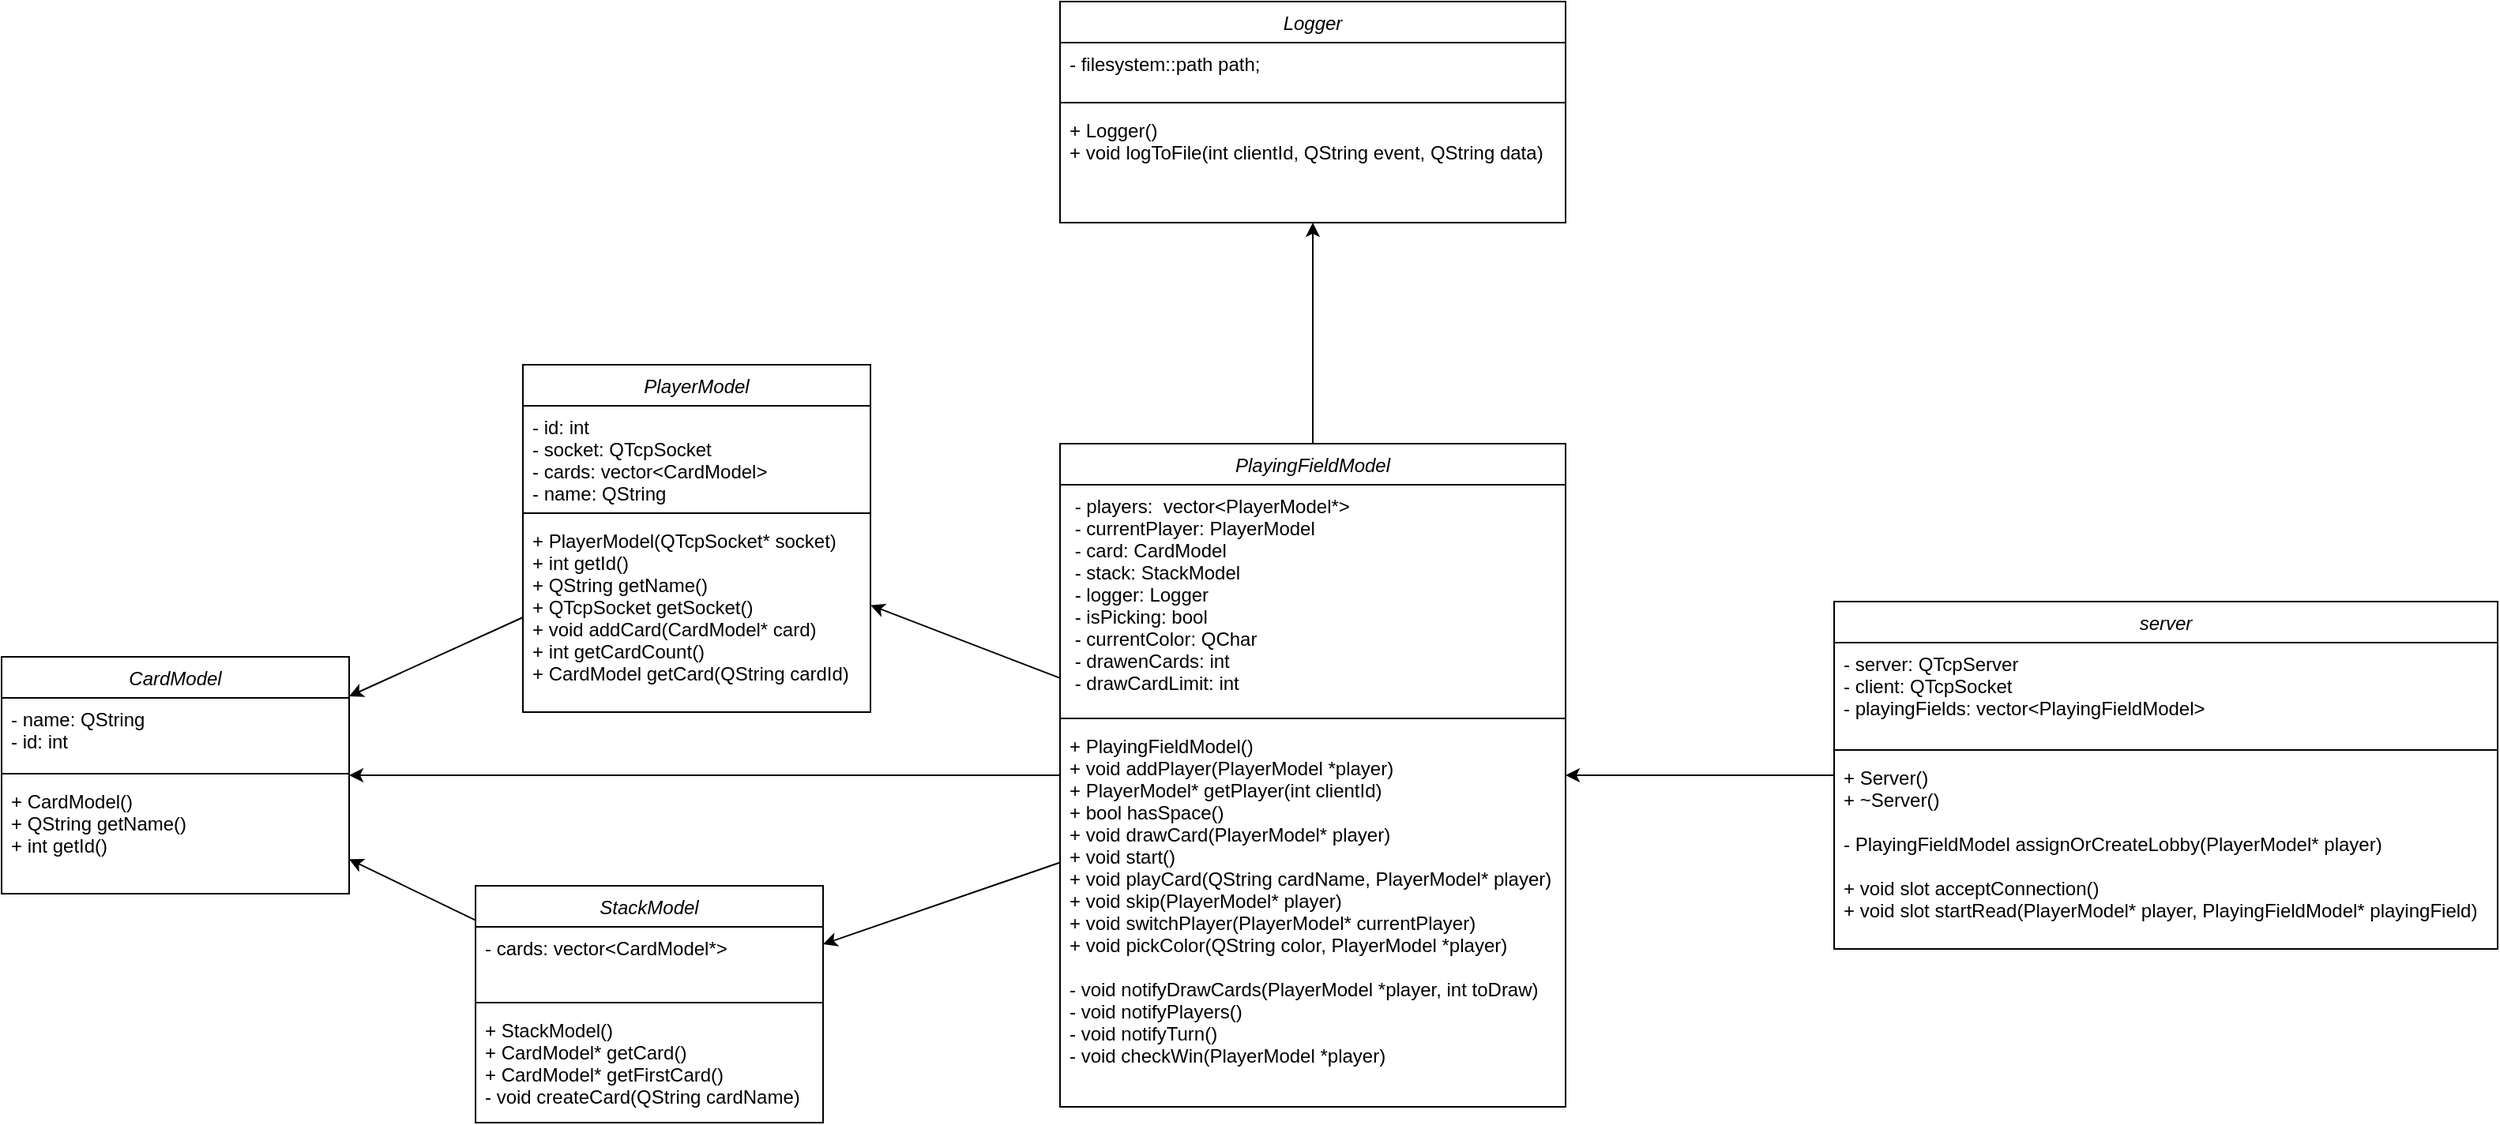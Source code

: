 <mxfile version="24.0.0" type="device">
  <diagram id="C5RBs43oDa-KdzZeNtuy" name="Page-1">
    <mxGraphModel dx="4750" dy="1309" grid="1" gridSize="10" guides="1" tooltips="1" connect="1" arrows="1" fold="1" page="1" pageScale="1" pageWidth="827" pageHeight="1169" math="0" shadow="0">
      <root>
        <mxCell id="WIyWlLk6GJQsqaUBKTNV-0" />
        <mxCell id="WIyWlLk6GJQsqaUBKTNV-1" parent="WIyWlLk6GJQsqaUBKTNV-0" />
        <mxCell id="hhlgXzaKitw-Tt_cZ-cd-0" value="CardModel" style="swimlane;fontStyle=2;align=center;verticalAlign=top;childLayout=stackLayout;horizontal=1;startSize=26;horizontalStack=0;resizeParent=1;resizeLast=0;collapsible=1;marginBottom=0;rounded=0;shadow=0;strokeWidth=1;" vertex="1" parent="WIyWlLk6GJQsqaUBKTNV-1">
          <mxGeometry x="-2190" y="905" width="220" height="150" as="geometry">
            <mxRectangle x="230" y="140" width="160" height="26" as="alternateBounds" />
          </mxGeometry>
        </mxCell>
        <mxCell id="hhlgXzaKitw-Tt_cZ-cd-1" value="- name: QString&#xa;- id: int" style="text;align=left;verticalAlign=top;spacingLeft=4;spacingRight=4;overflow=hidden;rotatable=0;points=[[0,0.5],[1,0.5]];portConstraint=eastwest;" vertex="1" parent="hhlgXzaKitw-Tt_cZ-cd-0">
          <mxGeometry y="26" width="220" height="44" as="geometry" />
        </mxCell>
        <mxCell id="hhlgXzaKitw-Tt_cZ-cd-2" value="" style="line;html=1;strokeWidth=1;align=left;verticalAlign=middle;spacingTop=-1;spacingLeft=3;spacingRight=3;rotatable=0;labelPosition=right;points=[];portConstraint=eastwest;" vertex="1" parent="hhlgXzaKitw-Tt_cZ-cd-0">
          <mxGeometry y="70" width="220" height="8" as="geometry" />
        </mxCell>
        <mxCell id="hhlgXzaKitw-Tt_cZ-cd-3" value="+ CardModel()&#xa;+ QString getName()&#xa;+ int getId()" style="text;align=left;verticalAlign=top;spacingLeft=4;spacingRight=4;overflow=hidden;rotatable=0;points=[[0,0.5],[1,0.5]];portConstraint=eastwest;" vertex="1" parent="hhlgXzaKitw-Tt_cZ-cd-0">
          <mxGeometry y="78" width="220" height="62" as="geometry" />
        </mxCell>
        <mxCell id="hhlgXzaKitw-Tt_cZ-cd-4" value="PlayerModel" style="swimlane;fontStyle=2;align=center;verticalAlign=top;childLayout=stackLayout;horizontal=1;startSize=26;horizontalStack=0;resizeParent=1;resizeLast=0;collapsible=1;marginBottom=0;rounded=0;shadow=0;strokeWidth=1;" vertex="1" parent="WIyWlLk6GJQsqaUBKTNV-1">
          <mxGeometry x="-1860" y="720" width="220" height="220" as="geometry">
            <mxRectangle x="230" y="140" width="160" height="26" as="alternateBounds" />
          </mxGeometry>
        </mxCell>
        <mxCell id="hhlgXzaKitw-Tt_cZ-cd-5" value="- id: int&#xa;- socket: QTcpSocket&#xa;- cards: vector&lt;CardModel&gt;&#xa;- name: QString" style="text;align=left;verticalAlign=top;spacingLeft=4;spacingRight=4;overflow=hidden;rotatable=0;points=[[0,0.5],[1,0.5]];portConstraint=eastwest;" vertex="1" parent="hhlgXzaKitw-Tt_cZ-cd-4">
          <mxGeometry y="26" width="220" height="64" as="geometry" />
        </mxCell>
        <mxCell id="hhlgXzaKitw-Tt_cZ-cd-6" value="" style="line;html=1;strokeWidth=1;align=left;verticalAlign=middle;spacingTop=-1;spacingLeft=3;spacingRight=3;rotatable=0;labelPosition=right;points=[];portConstraint=eastwest;" vertex="1" parent="hhlgXzaKitw-Tt_cZ-cd-4">
          <mxGeometry y="90" width="220" height="8" as="geometry" />
        </mxCell>
        <mxCell id="hhlgXzaKitw-Tt_cZ-cd-7" value="+ PlayerModel(QTcpSocket* socket)&#xa;+ int getId()&#xa;+ QString getName()&#xa;+ QTcpSocket getSocket()&#xa;+ void addCard(CardModel* card)&#xa;+ int getCardCount()&#xa;+ CardModel getCard(QString cardId)" style="text;align=left;verticalAlign=top;spacingLeft=4;spacingRight=4;overflow=hidden;rotatable=0;points=[[0,0.5],[1,0.5]];portConstraint=eastwest;" vertex="1" parent="hhlgXzaKitw-Tt_cZ-cd-4">
          <mxGeometry y="98" width="220" height="122" as="geometry" />
        </mxCell>
        <mxCell id="hhlgXzaKitw-Tt_cZ-cd-10" value="server" style="swimlane;fontStyle=2;align=center;verticalAlign=top;childLayout=stackLayout;horizontal=1;startSize=26;horizontalStack=0;resizeParent=1;resizeLast=0;collapsible=1;marginBottom=0;rounded=0;shadow=0;strokeWidth=1;" vertex="1" parent="WIyWlLk6GJQsqaUBKTNV-1">
          <mxGeometry x="-1030" y="870" width="420" height="220" as="geometry">
            <mxRectangle x="230" y="140" width="160" height="26" as="alternateBounds" />
          </mxGeometry>
        </mxCell>
        <mxCell id="hhlgXzaKitw-Tt_cZ-cd-11" value="- server: QTcpServer&#xa;- client: QTcpSocket&#xa;- playingFields: vector&lt;PlayingFieldModel&gt;" style="text;align=left;verticalAlign=top;spacingLeft=4;spacingRight=4;overflow=hidden;rotatable=0;points=[[0,0.5],[1,0.5]];portConstraint=eastwest;" vertex="1" parent="hhlgXzaKitw-Tt_cZ-cd-10">
          <mxGeometry y="26" width="420" height="64" as="geometry" />
        </mxCell>
        <mxCell id="hhlgXzaKitw-Tt_cZ-cd-12" value="" style="line;html=1;strokeWidth=1;align=left;verticalAlign=middle;spacingTop=-1;spacingLeft=3;spacingRight=3;rotatable=0;labelPosition=right;points=[];portConstraint=eastwest;" vertex="1" parent="hhlgXzaKitw-Tt_cZ-cd-10">
          <mxGeometry y="90" width="420" height="8" as="geometry" />
        </mxCell>
        <mxCell id="hhlgXzaKitw-Tt_cZ-cd-13" value="+ Server()&#xa;+ ~Server()&#xa;&#xa;- PlayingFieldModel assignOrCreateLobby(PlayerModel* player)&#xa;&#xa;+ void slot acceptConnection()&#xa;+ void slot startRead(PlayerModel* player, PlayingFieldModel* playingField)" style="text;align=left;verticalAlign=top;spacingLeft=4;spacingRight=4;overflow=hidden;rotatable=0;points=[[0,0.5],[1,0.5]];portConstraint=eastwest;" vertex="1" parent="hhlgXzaKitw-Tt_cZ-cd-10">
          <mxGeometry y="98" width="420" height="122" as="geometry" />
        </mxCell>
        <mxCell id="hhlgXzaKitw-Tt_cZ-cd-14" value="Logger" style="swimlane;fontStyle=2;align=center;verticalAlign=top;childLayout=stackLayout;horizontal=1;startSize=26;horizontalStack=0;resizeParent=1;resizeLast=0;collapsible=1;marginBottom=0;rounded=0;shadow=0;strokeWidth=1;" vertex="1" parent="WIyWlLk6GJQsqaUBKTNV-1">
          <mxGeometry x="-1520" y="490" width="320" height="140" as="geometry">
            <mxRectangle x="230" y="140" width="160" height="26" as="alternateBounds" />
          </mxGeometry>
        </mxCell>
        <mxCell id="hhlgXzaKitw-Tt_cZ-cd-15" value="- filesystem::path path;" style="text;align=left;verticalAlign=top;spacingLeft=4;spacingRight=4;overflow=hidden;rotatable=0;points=[[0,0.5],[1,0.5]];portConstraint=eastwest;" vertex="1" parent="hhlgXzaKitw-Tt_cZ-cd-14">
          <mxGeometry y="26" width="320" height="34" as="geometry" />
        </mxCell>
        <mxCell id="hhlgXzaKitw-Tt_cZ-cd-16" value="" style="line;html=1;strokeWidth=1;align=left;verticalAlign=middle;spacingTop=-1;spacingLeft=3;spacingRight=3;rotatable=0;labelPosition=right;points=[];portConstraint=eastwest;" vertex="1" parent="hhlgXzaKitw-Tt_cZ-cd-14">
          <mxGeometry y="60" width="320" height="8" as="geometry" />
        </mxCell>
        <mxCell id="hhlgXzaKitw-Tt_cZ-cd-17" value="+ Logger()&#xa;+ void logToFile(int clientId, QString event, QString data)" style="text;align=left;verticalAlign=top;spacingLeft=4;spacingRight=4;overflow=hidden;rotatable=0;points=[[0,0.5],[1,0.5]];portConstraint=eastwest;" vertex="1" parent="hhlgXzaKitw-Tt_cZ-cd-14">
          <mxGeometry y="68" width="320" height="72" as="geometry" />
        </mxCell>
        <mxCell id="hhlgXzaKitw-Tt_cZ-cd-19" value="PlayingFieldModel" style="swimlane;fontStyle=2;align=center;verticalAlign=top;childLayout=stackLayout;horizontal=1;startSize=26;horizontalStack=0;resizeParent=1;resizeLast=0;collapsible=1;marginBottom=0;rounded=0;shadow=0;strokeWidth=1;" vertex="1" parent="WIyWlLk6GJQsqaUBKTNV-1">
          <mxGeometry x="-1520" y="770" width="320" height="420" as="geometry">
            <mxRectangle x="230" y="140" width="160" height="26" as="alternateBounds" />
          </mxGeometry>
        </mxCell>
        <mxCell id="hhlgXzaKitw-Tt_cZ-cd-20" value=" - players:  vector&lt;PlayerModel*&gt;&#xa; - currentPlayer: PlayerModel&#xa; - card: CardModel&#xa; - stack: StackModel&#xa; - logger: Logger&#xa; - isPicking: bool&#xa; - currentColor: QChar&#xa; - drawenCards: int&#xa; - drawCardLimit: int" style="text;align=left;verticalAlign=top;spacingLeft=4;spacingRight=4;overflow=hidden;rotatable=0;points=[[0,0.5],[1,0.5]];portConstraint=eastwest;" vertex="1" parent="hhlgXzaKitw-Tt_cZ-cd-19">
          <mxGeometry y="26" width="320" height="144" as="geometry" />
        </mxCell>
        <mxCell id="hhlgXzaKitw-Tt_cZ-cd-21" value="" style="line;html=1;strokeWidth=1;align=left;verticalAlign=middle;spacingTop=-1;spacingLeft=3;spacingRight=3;rotatable=0;labelPosition=right;points=[];portConstraint=eastwest;" vertex="1" parent="hhlgXzaKitw-Tt_cZ-cd-19">
          <mxGeometry y="170" width="320" height="8" as="geometry" />
        </mxCell>
        <mxCell id="hhlgXzaKitw-Tt_cZ-cd-22" value="+ PlayingFieldModel()&#xa;+ void addPlayer(PlayerModel *player)&#xa;+ PlayerModel* getPlayer(int clientId)&#xa;+ bool hasSpace()&#xa;+ void drawCard(PlayerModel* player)&#xa;+ void start()&#xa;+ void playCard(QString cardName, PlayerModel* player)&#xa;+ void skip(PlayerModel* player)&#xa;+ void switchPlayer(PlayerModel* currentPlayer)&#xa;+ void pickColor(QString color, PlayerModel *player)&#xa;&#xa;- void notifyDrawCards(PlayerModel *player, int toDraw)&#xa;- void notifyPlayers()&#xa;- void notifyTurn()&#xa;- void checkWin(PlayerModel *player)" style="text;align=left;verticalAlign=top;spacingLeft=4;spacingRight=4;overflow=hidden;rotatable=0;points=[[0,0.5],[1,0.5]];portConstraint=eastwest;" vertex="1" parent="hhlgXzaKitw-Tt_cZ-cd-19">
          <mxGeometry y="178" width="320" height="242" as="geometry" />
        </mxCell>
        <mxCell id="hhlgXzaKitw-Tt_cZ-cd-26" value="" style="endArrow=classic;html=1;rounded=0;" edge="1" parent="WIyWlLk6GJQsqaUBKTNV-1" source="hhlgXzaKitw-Tt_cZ-cd-10" target="hhlgXzaKitw-Tt_cZ-cd-19">
          <mxGeometry width="50" height="50" relative="1" as="geometry">
            <mxPoint x="-1200" y="1060" as="sourcePoint" />
            <mxPoint x="-1150" y="1010" as="targetPoint" />
          </mxGeometry>
        </mxCell>
        <mxCell id="hhlgXzaKitw-Tt_cZ-cd-27" value="" style="endArrow=classic;html=1;rounded=0;" edge="1" parent="WIyWlLk6GJQsqaUBKTNV-1" source="hhlgXzaKitw-Tt_cZ-cd-19" target="hhlgXzaKitw-Tt_cZ-cd-14">
          <mxGeometry width="50" height="50" relative="1" as="geometry">
            <mxPoint x="-1020" y="990" as="sourcePoint" />
            <mxPoint x="-1150" y="720" as="targetPoint" />
          </mxGeometry>
        </mxCell>
        <mxCell id="hhlgXzaKitw-Tt_cZ-cd-28" value="StackModel" style="swimlane;fontStyle=2;align=center;verticalAlign=top;childLayout=stackLayout;horizontal=1;startSize=26;horizontalStack=0;resizeParent=1;resizeLast=0;collapsible=1;marginBottom=0;rounded=0;shadow=0;strokeWidth=1;" vertex="1" parent="WIyWlLk6GJQsqaUBKTNV-1">
          <mxGeometry x="-1890" y="1050" width="220" height="150" as="geometry">
            <mxRectangle x="230" y="140" width="160" height="26" as="alternateBounds" />
          </mxGeometry>
        </mxCell>
        <mxCell id="hhlgXzaKitw-Tt_cZ-cd-29" value="- cards: vector&lt;CardModel*&gt;" style="text;align=left;verticalAlign=top;spacingLeft=4;spacingRight=4;overflow=hidden;rotatable=0;points=[[0,0.5],[1,0.5]];portConstraint=eastwest;" vertex="1" parent="hhlgXzaKitw-Tt_cZ-cd-28">
          <mxGeometry y="26" width="220" height="44" as="geometry" />
        </mxCell>
        <mxCell id="hhlgXzaKitw-Tt_cZ-cd-30" value="" style="line;html=1;strokeWidth=1;align=left;verticalAlign=middle;spacingTop=-1;spacingLeft=3;spacingRight=3;rotatable=0;labelPosition=right;points=[];portConstraint=eastwest;" vertex="1" parent="hhlgXzaKitw-Tt_cZ-cd-28">
          <mxGeometry y="70" width="220" height="8" as="geometry" />
        </mxCell>
        <mxCell id="hhlgXzaKitw-Tt_cZ-cd-31" value="+ StackModel()&#xa;+ CardModel* getCard()&#xa;+ CardModel* getFirstCard()&#xa;- void createCard(QString cardName)" style="text;align=left;verticalAlign=top;spacingLeft=4;spacingRight=4;overflow=hidden;rotatable=0;points=[[0,0.5],[1,0.5]];portConstraint=eastwest;" vertex="1" parent="hhlgXzaKitw-Tt_cZ-cd-28">
          <mxGeometry y="78" width="220" height="62" as="geometry" />
        </mxCell>
        <mxCell id="hhlgXzaKitw-Tt_cZ-cd-33" value="" style="endArrow=classic;html=1;rounded=0;" edge="1" parent="WIyWlLk6GJQsqaUBKTNV-1" source="hhlgXzaKitw-Tt_cZ-cd-19" target="hhlgXzaKitw-Tt_cZ-cd-28">
          <mxGeometry width="50" height="50" relative="1" as="geometry">
            <mxPoint x="-1350" y="780" as="sourcePoint" />
            <mxPoint x="-1350" y="640" as="targetPoint" />
          </mxGeometry>
        </mxCell>
        <mxCell id="hhlgXzaKitw-Tt_cZ-cd-34" value="" style="endArrow=classic;html=1;rounded=0;" edge="1" parent="WIyWlLk6GJQsqaUBKTNV-1" source="hhlgXzaKitw-Tt_cZ-cd-28" target="hhlgXzaKitw-Tt_cZ-cd-0">
          <mxGeometry width="50" height="50" relative="1" as="geometry">
            <mxPoint x="-1920" y="1120" as="sourcePoint" />
            <mxPoint x="-1700" y="994" as="targetPoint" />
          </mxGeometry>
        </mxCell>
        <mxCell id="hhlgXzaKitw-Tt_cZ-cd-35" value="" style="endArrow=classic;html=1;rounded=0;" edge="1" parent="WIyWlLk6GJQsqaUBKTNV-1" source="hhlgXzaKitw-Tt_cZ-cd-4" target="hhlgXzaKitw-Tt_cZ-cd-0">
          <mxGeometry width="50" height="50" relative="1" as="geometry">
            <mxPoint x="-1880" y="1082" as="sourcePoint" />
            <mxPoint x="-1960" y="1043" as="targetPoint" />
          </mxGeometry>
        </mxCell>
        <mxCell id="hhlgXzaKitw-Tt_cZ-cd-36" value="" style="endArrow=classic;html=1;rounded=0;" edge="1" parent="WIyWlLk6GJQsqaUBKTNV-1" source="hhlgXzaKitw-Tt_cZ-cd-19" target="hhlgXzaKitw-Tt_cZ-cd-4">
          <mxGeometry width="50" height="50" relative="1" as="geometry">
            <mxPoint x="-1510" y="1045" as="sourcePoint" />
            <mxPoint x="-1660" y="1097" as="targetPoint" />
          </mxGeometry>
        </mxCell>
        <mxCell id="hhlgXzaKitw-Tt_cZ-cd-37" value="" style="endArrow=classic;html=1;rounded=0;" edge="1" parent="WIyWlLk6GJQsqaUBKTNV-1" source="hhlgXzaKitw-Tt_cZ-cd-19" target="hhlgXzaKitw-Tt_cZ-cd-0">
          <mxGeometry width="50" height="50" relative="1" as="geometry">
            <mxPoint x="-1510" y="928" as="sourcePoint" />
            <mxPoint x="-1630" y="882" as="targetPoint" />
          </mxGeometry>
        </mxCell>
      </root>
    </mxGraphModel>
  </diagram>
</mxfile>
